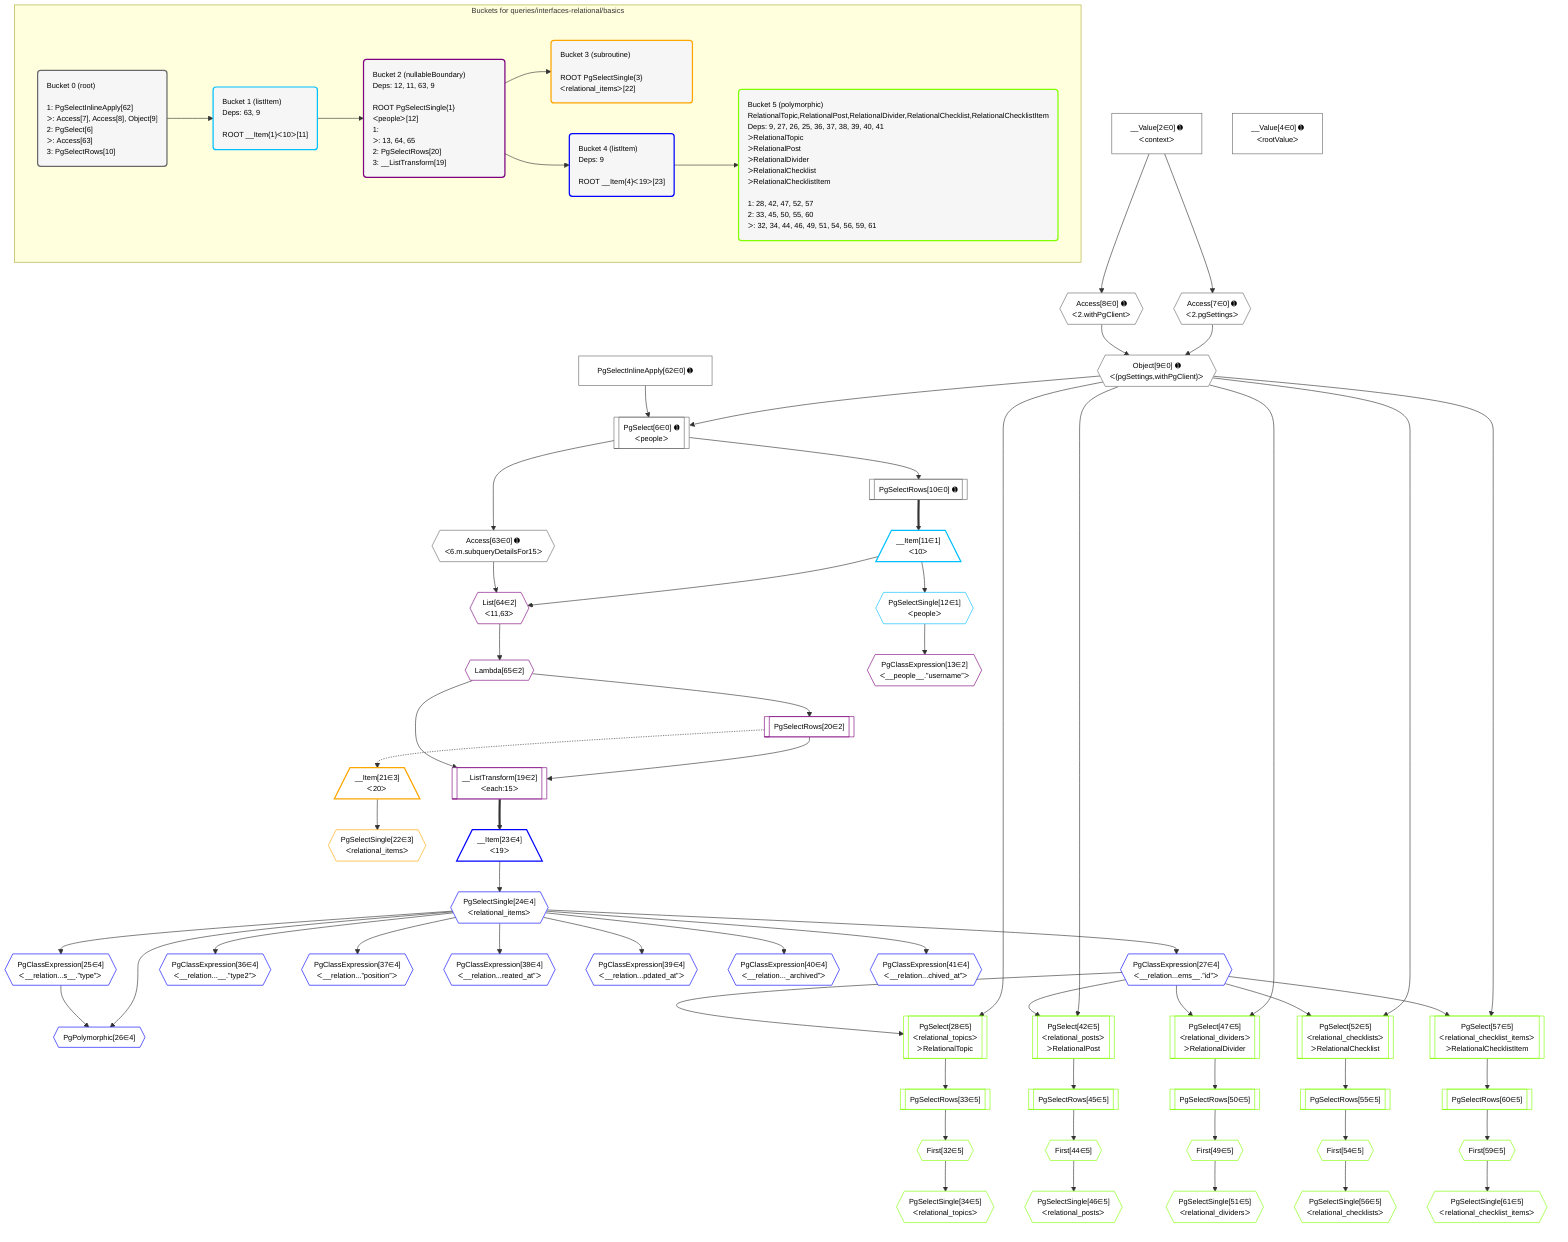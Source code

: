 %%{init: {'themeVariables': { 'fontSize': '12px'}}}%%
graph TD
    classDef path fill:#eee,stroke:#000,color:#000
    classDef plan fill:#fff,stroke-width:1px,color:#000
    classDef itemplan fill:#fff,stroke-width:2px,color:#000
    classDef unbatchedplan fill:#dff,stroke-width:1px,color:#000
    classDef sideeffectplan fill:#fcc,stroke-width:2px,color:#000
    classDef bucket fill:#f6f6f6,color:#000,stroke-width:2px,text-align:left


    %% plan dependencies
    PgSelect6[["PgSelect[6∈0] ➊<br />ᐸpeopleᐳ"]]:::plan
    Object9{{"Object[9∈0] ➊<br />ᐸ{pgSettings,withPgClient}ᐳ"}}:::plan
    PgSelectInlineApply62["PgSelectInlineApply[62∈0] ➊"]:::plan
    Object9 & PgSelectInlineApply62 --> PgSelect6
    Access7{{"Access[7∈0] ➊<br />ᐸ2.pgSettingsᐳ"}}:::plan
    Access8{{"Access[8∈0] ➊<br />ᐸ2.withPgClientᐳ"}}:::plan
    Access7 & Access8 --> Object9
    __Value2["__Value[2∈0] ➊<br />ᐸcontextᐳ"]:::plan
    __Value2 --> Access7
    __Value2 --> Access8
    PgSelectRows10[["PgSelectRows[10∈0] ➊"]]:::plan
    PgSelect6 --> PgSelectRows10
    Access63{{"Access[63∈0] ➊<br />ᐸ6.m.subqueryDetailsFor15ᐳ"}}:::plan
    PgSelect6 --> Access63
    __Value4["__Value[4∈0] ➊<br />ᐸrootValueᐳ"]:::plan
    __Item11[/"__Item[11∈1]<br />ᐸ10ᐳ"\]:::itemplan
    PgSelectRows10 ==> __Item11
    PgSelectSingle12{{"PgSelectSingle[12∈1]<br />ᐸpeopleᐳ"}}:::plan
    __Item11 --> PgSelectSingle12
    __ListTransform19[["__ListTransform[19∈2]<br />ᐸeach:15ᐳ"]]:::plan
    PgSelectRows20[["PgSelectRows[20∈2]"]]:::plan
    Lambda65{{"Lambda[65∈2]"}}:::plan
    PgSelectRows20 & Lambda65 --> __ListTransform19
    List64{{"List[64∈2]<br />ᐸ11,63ᐳ"}}:::plan
    __Item11 & Access63 --> List64
    PgClassExpression13{{"PgClassExpression[13∈2]<br />ᐸ__people__.”username”ᐳ"}}:::plan
    PgSelectSingle12 --> PgClassExpression13
    Lambda65 --> PgSelectRows20
    List64 --> Lambda65
    __Item21[/"__Item[21∈3]<br />ᐸ20ᐳ"\]:::itemplan
    PgSelectRows20 -.-> __Item21
    PgSelectSingle22{{"PgSelectSingle[22∈3]<br />ᐸrelational_itemsᐳ"}}:::plan
    __Item21 --> PgSelectSingle22
    PgPolymorphic26{{"PgPolymorphic[26∈4]"}}:::plan
    PgSelectSingle24{{"PgSelectSingle[24∈4]<br />ᐸrelational_itemsᐳ"}}:::plan
    PgClassExpression25{{"PgClassExpression[25∈4]<br />ᐸ__relation...s__.”type”ᐳ"}}:::plan
    PgSelectSingle24 & PgClassExpression25 --> PgPolymorphic26
    __Item23[/"__Item[23∈4]<br />ᐸ19ᐳ"\]:::itemplan
    __ListTransform19 ==> __Item23
    __Item23 --> PgSelectSingle24
    PgSelectSingle24 --> PgClassExpression25
    PgClassExpression27{{"PgClassExpression[27∈4]<br />ᐸ__relation...ems__.”id”ᐳ"}}:::plan
    PgSelectSingle24 --> PgClassExpression27
    PgClassExpression36{{"PgClassExpression[36∈4]<br />ᐸ__relation...__.”type2”ᐳ"}}:::plan
    PgSelectSingle24 --> PgClassExpression36
    PgClassExpression37{{"PgClassExpression[37∈4]<br />ᐸ__relation...”position”ᐳ"}}:::plan
    PgSelectSingle24 --> PgClassExpression37
    PgClassExpression38{{"PgClassExpression[38∈4]<br />ᐸ__relation...reated_at”ᐳ"}}:::plan
    PgSelectSingle24 --> PgClassExpression38
    PgClassExpression39{{"PgClassExpression[39∈4]<br />ᐸ__relation...pdated_at”ᐳ"}}:::plan
    PgSelectSingle24 --> PgClassExpression39
    PgClassExpression40{{"PgClassExpression[40∈4]<br />ᐸ__relation..._archived”ᐳ"}}:::plan
    PgSelectSingle24 --> PgClassExpression40
    PgClassExpression41{{"PgClassExpression[41∈4]<br />ᐸ__relation...chived_at”ᐳ"}}:::plan
    PgSelectSingle24 --> PgClassExpression41
    PgSelect28[["PgSelect[28∈5]<br />ᐸrelational_topicsᐳ<br />ᐳRelationalTopic"]]:::plan
    Object9 & PgClassExpression27 --> PgSelect28
    PgSelect42[["PgSelect[42∈5]<br />ᐸrelational_postsᐳ<br />ᐳRelationalPost"]]:::plan
    Object9 & PgClassExpression27 --> PgSelect42
    PgSelect47[["PgSelect[47∈5]<br />ᐸrelational_dividersᐳ<br />ᐳRelationalDivider"]]:::plan
    Object9 & PgClassExpression27 --> PgSelect47
    PgSelect52[["PgSelect[52∈5]<br />ᐸrelational_checklistsᐳ<br />ᐳRelationalChecklist"]]:::plan
    Object9 & PgClassExpression27 --> PgSelect52
    PgSelect57[["PgSelect[57∈5]<br />ᐸrelational_checklist_itemsᐳ<br />ᐳRelationalChecklistItem"]]:::plan
    Object9 & PgClassExpression27 --> PgSelect57
    First32{{"First[32∈5]"}}:::plan
    PgSelectRows33[["PgSelectRows[33∈5]"]]:::plan
    PgSelectRows33 --> First32
    PgSelect28 --> PgSelectRows33
    PgSelectSingle34{{"PgSelectSingle[34∈5]<br />ᐸrelational_topicsᐳ"}}:::plan
    First32 --> PgSelectSingle34
    First44{{"First[44∈5]"}}:::plan
    PgSelectRows45[["PgSelectRows[45∈5]"]]:::plan
    PgSelectRows45 --> First44
    PgSelect42 --> PgSelectRows45
    PgSelectSingle46{{"PgSelectSingle[46∈5]<br />ᐸrelational_postsᐳ"}}:::plan
    First44 --> PgSelectSingle46
    First49{{"First[49∈5]"}}:::plan
    PgSelectRows50[["PgSelectRows[50∈5]"]]:::plan
    PgSelectRows50 --> First49
    PgSelect47 --> PgSelectRows50
    PgSelectSingle51{{"PgSelectSingle[51∈5]<br />ᐸrelational_dividersᐳ"}}:::plan
    First49 --> PgSelectSingle51
    First54{{"First[54∈5]"}}:::plan
    PgSelectRows55[["PgSelectRows[55∈5]"]]:::plan
    PgSelectRows55 --> First54
    PgSelect52 --> PgSelectRows55
    PgSelectSingle56{{"PgSelectSingle[56∈5]<br />ᐸrelational_checklistsᐳ"}}:::plan
    First54 --> PgSelectSingle56
    First59{{"First[59∈5]"}}:::plan
    PgSelectRows60[["PgSelectRows[60∈5]"]]:::plan
    PgSelectRows60 --> First59
    PgSelect57 --> PgSelectRows60
    PgSelectSingle61{{"PgSelectSingle[61∈5]<br />ᐸrelational_checklist_itemsᐳ"}}:::plan
    First59 --> PgSelectSingle61

    %% define steps

    subgraph "Buckets for queries/interfaces-relational/basics"
    Bucket0("Bucket 0 (root)<br /><br />1: PgSelectInlineApply[62]<br />ᐳ: Access[7], Access[8], Object[9]<br />2: PgSelect[6]<br />ᐳ: Access[63]<br />3: PgSelectRows[10]"):::bucket
    classDef bucket0 stroke:#696969
    class Bucket0,__Value2,__Value4,PgSelect6,Access7,Access8,Object9,PgSelectRows10,PgSelectInlineApply62,Access63 bucket0
    Bucket1("Bucket 1 (listItem)<br />Deps: 63, 9<br /><br />ROOT __Item{1}ᐸ10ᐳ[11]"):::bucket
    classDef bucket1 stroke:#00bfff
    class Bucket1,__Item11,PgSelectSingle12 bucket1
    Bucket2("Bucket 2 (nullableBoundary)<br />Deps: 12, 11, 63, 9<br /><br />ROOT PgSelectSingle{1}ᐸpeopleᐳ[12]<br />1: <br />ᐳ: 13, 64, 65<br />2: PgSelectRows[20]<br />3: __ListTransform[19]"):::bucket
    classDef bucket2 stroke:#7f007f
    class Bucket2,PgClassExpression13,__ListTransform19,PgSelectRows20,List64,Lambda65 bucket2
    Bucket3("Bucket 3 (subroutine)<br /><br />ROOT PgSelectSingle{3}ᐸrelational_itemsᐳ[22]"):::bucket
    classDef bucket3 stroke:#ffa500
    class Bucket3,__Item21,PgSelectSingle22 bucket3
    Bucket4("Bucket 4 (listItem)<br />Deps: 9<br /><br />ROOT __Item{4}ᐸ19ᐳ[23]"):::bucket
    classDef bucket4 stroke:#0000ff
    class Bucket4,__Item23,PgSelectSingle24,PgClassExpression25,PgPolymorphic26,PgClassExpression27,PgClassExpression36,PgClassExpression37,PgClassExpression38,PgClassExpression39,PgClassExpression40,PgClassExpression41 bucket4
    Bucket5("Bucket 5 (polymorphic)<br />RelationalTopic,RelationalPost,RelationalDivider,RelationalChecklist,RelationalChecklistItem<br />Deps: 9, 27, 26, 25, 36, 37, 38, 39, 40, 41<br />ᐳRelationalTopic<br />ᐳRelationalPost<br />ᐳRelationalDivider<br />ᐳRelationalChecklist<br />ᐳRelationalChecklistItem<br /><br />1: 28, 42, 47, 52, 57<br />2: 33, 45, 50, 55, 60<br />ᐳ: 32, 34, 44, 46, 49, 51, 54, 56, 59, 61"):::bucket
    classDef bucket5 stroke:#7fff00
    class Bucket5,PgSelect28,First32,PgSelectRows33,PgSelectSingle34,PgSelect42,First44,PgSelectRows45,PgSelectSingle46,PgSelect47,First49,PgSelectRows50,PgSelectSingle51,PgSelect52,First54,PgSelectRows55,PgSelectSingle56,PgSelect57,First59,PgSelectRows60,PgSelectSingle61 bucket5
    Bucket0 --> Bucket1
    Bucket1 --> Bucket2
    Bucket2 --> Bucket3 & Bucket4
    Bucket4 --> Bucket5
    end